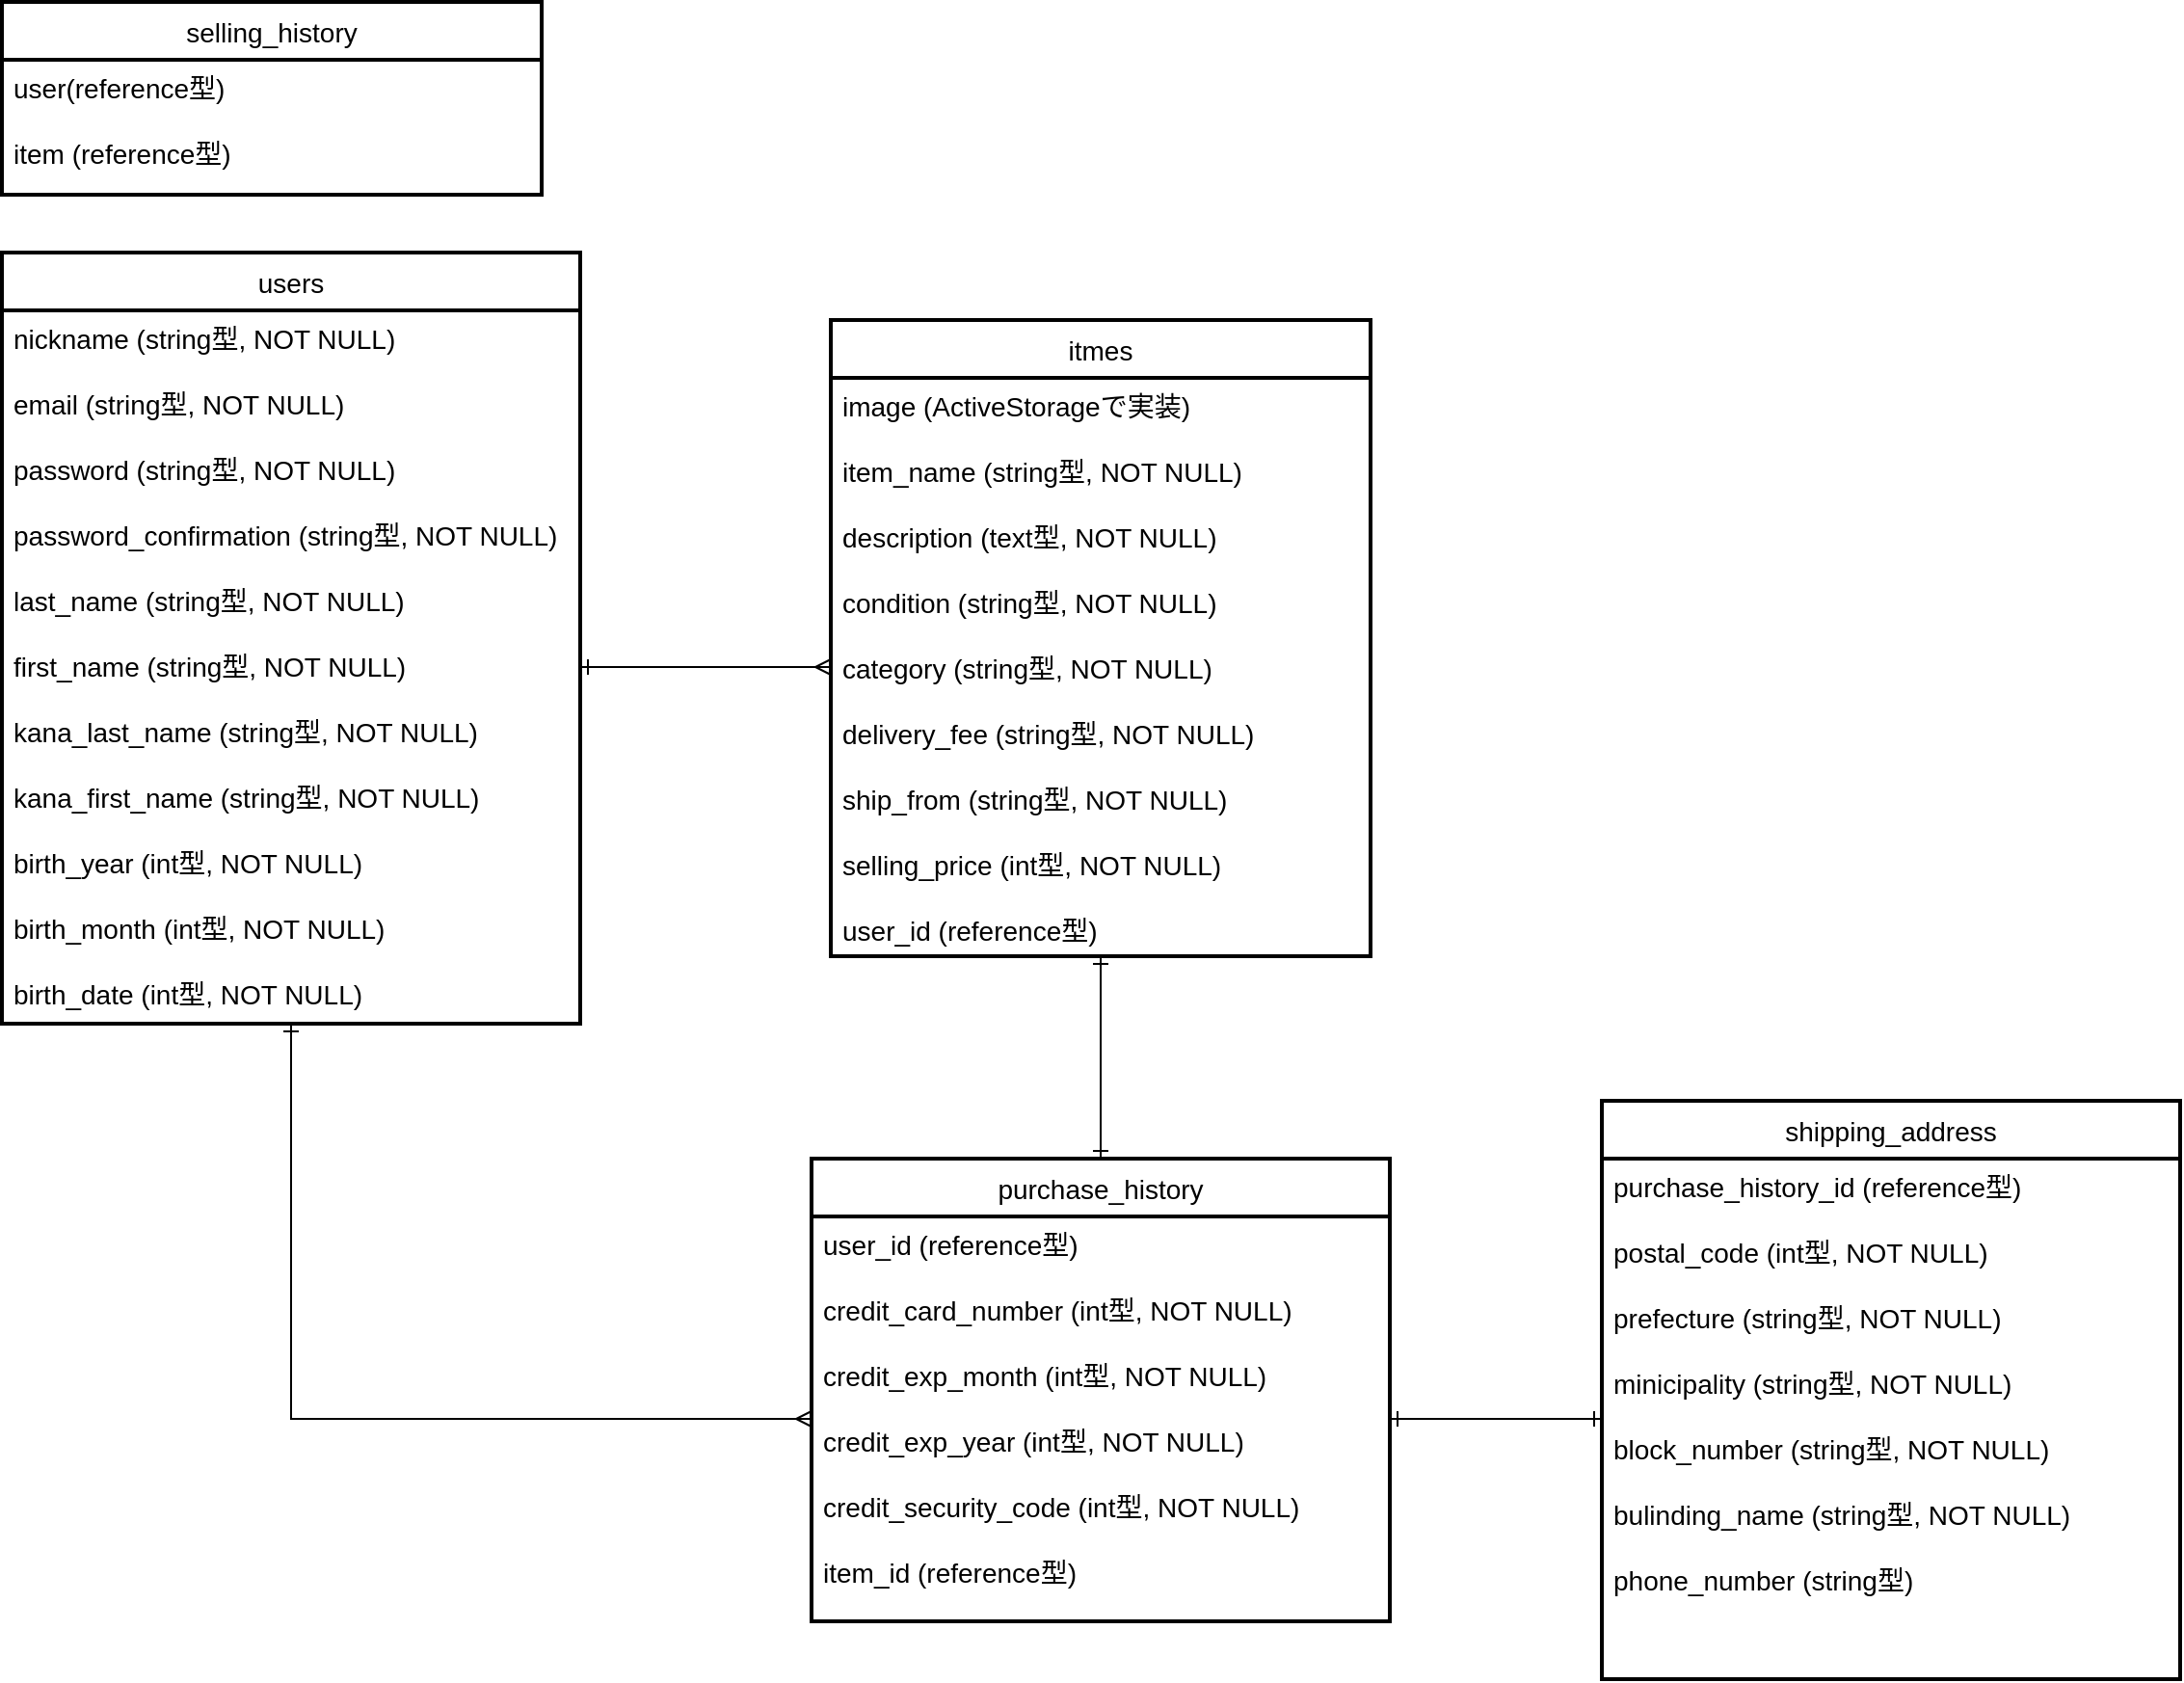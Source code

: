 <mxfile version="13.10.0" type="embed">
    <diagram id="tBmecZXHLeTIUxeuJxYR" name="ページ1">
        <mxGraphModel dx="311" dy="1858" grid="1" gridSize="10" guides="1" tooltips="1" connect="1" arrows="1" fold="1" page="1" pageScale="1" pageWidth="850" pageHeight="1100" math="0" shadow="0">
            <root>
                <mxCell id="0"/>
                <mxCell id="1" parent="0"/>
                <mxCell id="42" value="users" style="swimlane;childLayout=stackLayout;horizontal=1;startSize=30;horizontalStack=0;rounded=0;fontSize=14;fontStyle=0;strokeWidth=2;resizeParent=0;resizeLast=1;shadow=0;dashed=0;align=center;" parent="1" vertex="1">
                    <mxGeometry x="30" y="80" width="300" height="400" as="geometry"/>
                </mxCell>
                <mxCell id="43" value="nickname (string型, NOT NULL)&#10;&#10;email (string型, NOT NULL)&#10;&#10;password (string型, NOT NULL)&#10;&#10;password_confirmation (string型, NOT NULL)&#10;&#10;last_name (string型, NOT NULL)&#10;&#10;first_name (string型, NOT NULL)&#10;&#10;kana_last_name (string型, NOT NULL)&#10;&#10;kana_first_name (string型, NOT NULL)&#10;&#10;birth_year (int型, NOT NULL)&#10;&#10;birth_month (int型, NOT NULL)&#10;&#10;birth_date (int型, NOT NULL)" style="align=left;strokeColor=none;fillColor=none;spacingLeft=4;fontSize=14;verticalAlign=top;resizable=0;rotatable=0;part=1;" parent="42" vertex="1">
                    <mxGeometry y="30" width="300" height="370" as="geometry"/>
                </mxCell>
                <mxCell id="44" value="itmes" style="swimlane;childLayout=stackLayout;horizontal=1;startSize=30;horizontalStack=0;rounded=0;fontSize=14;fontStyle=0;strokeWidth=2;resizeParent=0;resizeLast=1;shadow=0;dashed=0;align=center;" parent="1" vertex="1">
                    <mxGeometry x="460" y="115" width="280" height="330" as="geometry"/>
                </mxCell>
                <mxCell id="45" value="image (ActiveStorageで実装)&#10;&#10;item_name (string型, NOT NULL)&#10;&#10;description (text型, NOT NULL)&#10;&#10;condition (string型, NOT NULL)&#10;&#10;category (string型, NOT NULL)&#10;&#10;delivery_fee (string型, NOT NULL)&#10;&#10;ship_from (string型, NOT NULL)&#10;&#10;selling_price (int型, NOT NULL)&#10;&#10;user_id (reference型)" style="align=left;strokeColor=none;fillColor=none;spacingLeft=4;fontSize=14;verticalAlign=top;resizable=0;rotatable=0;part=1;" parent="44" vertex="1">
                    <mxGeometry y="30" width="280" height="300" as="geometry"/>
                </mxCell>
                <mxCell id="47" value="selling_history" style="swimlane;childLayout=stackLayout;horizontal=1;startSize=30;horizontalStack=0;rounded=0;fontSize=14;fontStyle=0;strokeWidth=2;resizeParent=0;resizeLast=1;shadow=0;dashed=0;align=center;" parent="1" vertex="1">
                    <mxGeometry x="30" y="-50" width="280" height="100" as="geometry"/>
                </mxCell>
                <mxCell id="48" value="user(reference型)&#10;&#10;item (reference型)" style="align=left;strokeColor=none;fillColor=none;spacingLeft=4;fontSize=14;verticalAlign=top;resizable=0;rotatable=0;part=1;" parent="47" vertex="1">
                    <mxGeometry y="30" width="280" height="70" as="geometry"/>
                </mxCell>
                <mxCell id="62" style="edgeStyle=orthogonalEdgeStyle;rounded=0;orthogonalLoop=1;jettySize=auto;html=1;exitX=0.5;exitY=0;exitDx=0;exitDy=0;entryX=0.5;entryY=1;entryDx=0;entryDy=0;endArrow=ERone;endFill=0;targetPerimeterSpacing=0;" parent="1" source="49" target="45" edge="1">
                    <mxGeometry relative="1" as="geometry"/>
                </mxCell>
                <mxCell id="49" value="purchase_history" style="swimlane;childLayout=stackLayout;horizontal=1;startSize=30;horizontalStack=0;rounded=0;fontSize=14;fontStyle=0;strokeWidth=2;resizeParent=0;resizeLast=1;shadow=0;dashed=0;align=center;" parent="1" vertex="1">
                    <mxGeometry x="450" y="550" width="300" height="240" as="geometry"/>
                </mxCell>
                <mxCell id="50" value="user_id (reference型)&#10;&#10;credit_card_number (int型, NOT NULL)&#10;&#10;credit_exp_month (int型, NOT NULL)&#10;&#10;credit_exp_year (int型, NOT NULL)&#10;&#10;credit_security_code (int型, NOT NULL)&#10;&#10;item_id (reference型)&#10;&#10;&#10;" style="align=left;strokeColor=none;fillColor=none;spacingLeft=4;fontSize=14;verticalAlign=top;resizable=0;rotatable=0;part=1;" parent="49" vertex="1">
                    <mxGeometry y="30" width="300" height="210" as="geometry"/>
                </mxCell>
                <mxCell id="51" value="shipping_address" style="swimlane;childLayout=stackLayout;horizontal=1;startSize=30;horizontalStack=0;rounded=0;fontSize=14;fontStyle=0;strokeWidth=2;resizeParent=0;resizeLast=1;shadow=0;dashed=0;align=center;" parent="1" vertex="1">
                    <mxGeometry x="860" y="520" width="300" height="300" as="geometry"/>
                </mxCell>
                <mxCell id="52" value="purchase_history_id (reference型)&#10;&#10;postal_code (int型, NOT NULL)&#10;&#10;prefecture (string型, NOT NULL)&#10;&#10;minicipality (string型, NOT NULL)&#10;&#10;block_number (string型, NOT NULL)&#10;&#10;bulinding_name (string型, NOT NULL)&#10;&#10;phone_number (string型)&#10;&#10;&#10;" style="align=left;strokeColor=none;fillColor=none;spacingLeft=4;fontSize=14;verticalAlign=top;resizable=0;rotatable=0;part=1;" parent="51" vertex="1">
                    <mxGeometry y="30" width="300" height="270" as="geometry"/>
                </mxCell>
                <mxCell id="55" style="edgeStyle=orthogonalEdgeStyle;rounded=0;orthogonalLoop=1;jettySize=auto;html=1;exitX=0.5;exitY=1;exitDx=0;exitDy=0;entryX=0;entryY=0.5;entryDx=0;entryDy=0;endArrow=ERmany;endFill=0;targetPerimeterSpacing=0;" parent="1" source="43" target="50" edge="1">
                    <mxGeometry relative="1" as="geometry"/>
                </mxCell>
                <mxCell id="56" style="edgeStyle=orthogonalEdgeStyle;rounded=0;orthogonalLoop=1;jettySize=auto;html=1;exitX=1;exitY=0.5;exitDx=0;exitDy=0;endArrow=ERmany;endFill=0;targetPerimeterSpacing=0;" parent="1" source="43" target="45" edge="1">
                    <mxGeometry relative="1" as="geometry"/>
                </mxCell>
                <mxCell id="58" style="edgeStyle=orthogonalEdgeStyle;rounded=0;orthogonalLoop=1;jettySize=auto;html=1;endArrow=ERone;endFill=0;targetPerimeterSpacing=0;" parent="1" source="45" target="49" edge="1">
                    <mxGeometry relative="1" as="geometry"/>
                </mxCell>
                <mxCell id="59" style="edgeStyle=orthogonalEdgeStyle;rounded=0;orthogonalLoop=1;jettySize=auto;html=1;exitX=1;exitY=0.5;exitDx=0;exitDy=0;entryX=0;entryY=0.5;entryDx=0;entryDy=0;endArrow=ERone;endFill=0;targetPerimeterSpacing=0;" parent="1" source="50" target="52" edge="1">
                    <mxGeometry relative="1" as="geometry"/>
                </mxCell>
                <mxCell id="60" style="edgeStyle=orthogonalEdgeStyle;rounded=0;orthogonalLoop=1;jettySize=auto;html=1;entryX=0.5;entryY=1;entryDx=0;entryDy=0;endArrow=ERone;endFill=0;targetPerimeterSpacing=0;" parent="1" source="50" target="43" edge="1">
                    <mxGeometry relative="1" as="geometry"/>
                </mxCell>
                <mxCell id="61" style="edgeStyle=orthogonalEdgeStyle;rounded=0;orthogonalLoop=1;jettySize=auto;html=1;exitX=0;exitY=0.5;exitDx=0;exitDy=0;entryX=1;entryY=0.5;entryDx=0;entryDy=0;endArrow=ERone;endFill=0;targetPerimeterSpacing=0;" parent="1" source="45" target="43" edge="1">
                    <mxGeometry relative="1" as="geometry"/>
                </mxCell>
                <mxCell id="65" style="edgeStyle=orthogonalEdgeStyle;rounded=0;orthogonalLoop=1;jettySize=auto;html=1;exitX=0;exitY=0.5;exitDx=0;exitDy=0;entryX=1;entryY=0.5;entryDx=0;entryDy=0;endArrow=ERone;endFill=0;" parent="1" source="52" target="50" edge="1">
                    <mxGeometry relative="1" as="geometry"/>
                </mxCell>
            </root>
        </mxGraphModel>
    </diagram>
</mxfile>